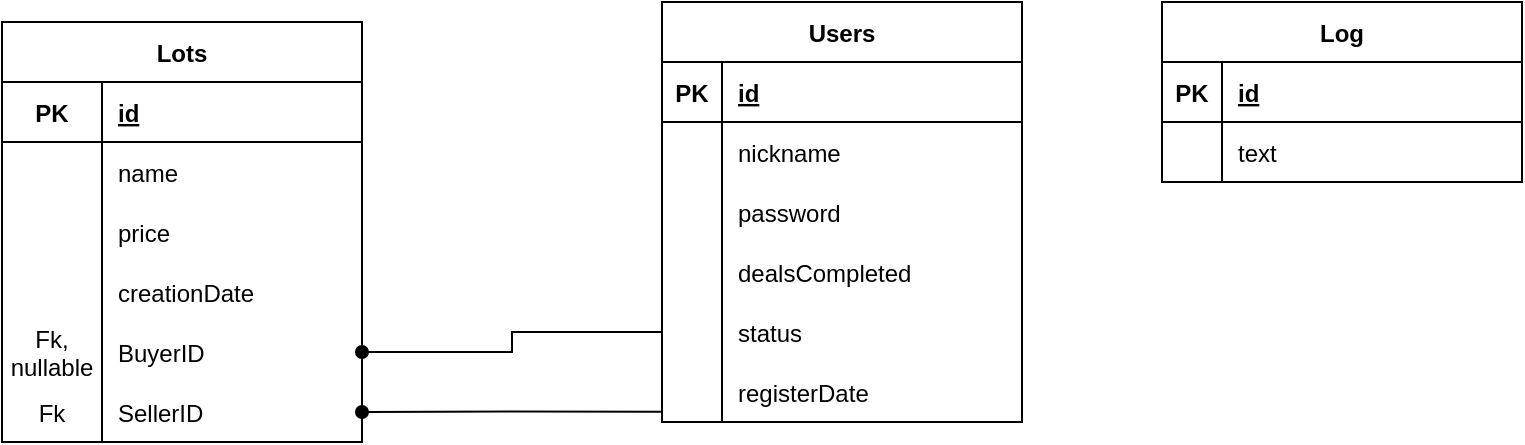 <mxfile version="20.2.5" type="device"><diagram id="NPMRQ6rB8cUBZXsyFDln" name="Страница 1"><mxGraphModel dx="723" dy="386" grid="1" gridSize="10" guides="1" tooltips="1" connect="1" arrows="1" fold="1" page="1" pageScale="1" pageWidth="827" pageHeight="1169" math="0" shadow="0"><root><mxCell id="0"/><mxCell id="1" parent="0"/><mxCell id="l2j0xiXtpt_AehdkAXW5-2" value="Users" style="shape=table;startSize=30;container=1;collapsible=1;childLayout=tableLayout;fixedRows=1;rowLines=0;fontStyle=1;align=center;resizeLast=1;" vertex="1" parent="1"><mxGeometry x="490" y="20" width="180" height="210" as="geometry"/></mxCell><mxCell id="l2j0xiXtpt_AehdkAXW5-3" value="" style="shape=tableRow;horizontal=0;startSize=0;swimlaneHead=0;swimlaneBody=0;fillColor=none;collapsible=0;dropTarget=0;points=[[0,0.5],[1,0.5]];portConstraint=eastwest;top=0;left=0;right=0;bottom=1;" vertex="1" parent="l2j0xiXtpt_AehdkAXW5-2"><mxGeometry y="30" width="180" height="30" as="geometry"/></mxCell><mxCell id="l2j0xiXtpt_AehdkAXW5-4" value="PK" style="shape=partialRectangle;connectable=0;fillColor=none;top=0;left=0;bottom=0;right=0;fontStyle=1;overflow=hidden;" vertex="1" parent="l2j0xiXtpt_AehdkAXW5-3"><mxGeometry width="30" height="30" as="geometry"><mxRectangle width="30" height="30" as="alternateBounds"/></mxGeometry></mxCell><mxCell id="l2j0xiXtpt_AehdkAXW5-5" value="id" style="shape=partialRectangle;connectable=0;fillColor=none;top=0;left=0;bottom=0;right=0;align=left;spacingLeft=6;fontStyle=5;overflow=hidden;" vertex="1" parent="l2j0xiXtpt_AehdkAXW5-3"><mxGeometry x="30" width="150" height="30" as="geometry"><mxRectangle width="150" height="30" as="alternateBounds"/></mxGeometry></mxCell><mxCell id="l2j0xiXtpt_AehdkAXW5-6" value="" style="shape=tableRow;horizontal=0;startSize=0;swimlaneHead=0;swimlaneBody=0;fillColor=none;collapsible=0;dropTarget=0;points=[[0,0.5],[1,0.5]];portConstraint=eastwest;top=0;left=0;right=0;bottom=0;" vertex="1" parent="l2j0xiXtpt_AehdkAXW5-2"><mxGeometry y="60" width="180" height="30" as="geometry"/></mxCell><mxCell id="l2j0xiXtpt_AehdkAXW5-7" value="" style="shape=partialRectangle;connectable=0;fillColor=none;top=0;left=0;bottom=0;right=0;editable=1;overflow=hidden;" vertex="1" parent="l2j0xiXtpt_AehdkAXW5-6"><mxGeometry width="30" height="30" as="geometry"><mxRectangle width="30" height="30" as="alternateBounds"/></mxGeometry></mxCell><mxCell id="l2j0xiXtpt_AehdkAXW5-8" value="nickname" style="shape=partialRectangle;connectable=0;fillColor=none;top=0;left=0;bottom=0;right=0;align=left;spacingLeft=6;overflow=hidden;" vertex="1" parent="l2j0xiXtpt_AehdkAXW5-6"><mxGeometry x="30" width="150" height="30" as="geometry"><mxRectangle width="150" height="30" as="alternateBounds"/></mxGeometry></mxCell><mxCell id="l2j0xiXtpt_AehdkAXW5-9" value="" style="shape=tableRow;horizontal=0;startSize=0;swimlaneHead=0;swimlaneBody=0;fillColor=none;collapsible=0;dropTarget=0;points=[[0,0.5],[1,0.5]];portConstraint=eastwest;top=0;left=0;right=0;bottom=0;" vertex="1" parent="l2j0xiXtpt_AehdkAXW5-2"><mxGeometry y="90" width="180" height="30" as="geometry"/></mxCell><mxCell id="l2j0xiXtpt_AehdkAXW5-10" value="" style="shape=partialRectangle;connectable=0;fillColor=none;top=0;left=0;bottom=0;right=0;editable=1;overflow=hidden;" vertex="1" parent="l2j0xiXtpt_AehdkAXW5-9"><mxGeometry width="30" height="30" as="geometry"><mxRectangle width="30" height="30" as="alternateBounds"/></mxGeometry></mxCell><mxCell id="l2j0xiXtpt_AehdkAXW5-11" value="password" style="shape=partialRectangle;connectable=0;fillColor=none;top=0;left=0;bottom=0;right=0;align=left;spacingLeft=6;overflow=hidden;" vertex="1" parent="l2j0xiXtpt_AehdkAXW5-9"><mxGeometry x="30" width="150" height="30" as="geometry"><mxRectangle width="150" height="30" as="alternateBounds"/></mxGeometry></mxCell><mxCell id="l2j0xiXtpt_AehdkAXW5-12" value="" style="shape=tableRow;horizontal=0;startSize=0;swimlaneHead=0;swimlaneBody=0;fillColor=none;collapsible=0;dropTarget=0;points=[[0,0.5],[1,0.5]];portConstraint=eastwest;top=0;left=0;right=0;bottom=0;" vertex="1" parent="l2j0xiXtpt_AehdkAXW5-2"><mxGeometry y="120" width="180" height="30" as="geometry"/></mxCell><mxCell id="l2j0xiXtpt_AehdkAXW5-13" value="" style="shape=partialRectangle;connectable=0;fillColor=none;top=0;left=0;bottom=0;right=0;editable=1;overflow=hidden;" vertex="1" parent="l2j0xiXtpt_AehdkAXW5-12"><mxGeometry width="30" height="30" as="geometry"><mxRectangle width="30" height="30" as="alternateBounds"/></mxGeometry></mxCell><mxCell id="l2j0xiXtpt_AehdkAXW5-14" value="dealsCompleted" style="shape=partialRectangle;connectable=0;fillColor=none;top=0;left=0;bottom=0;right=0;align=left;spacingLeft=6;overflow=hidden;" vertex="1" parent="l2j0xiXtpt_AehdkAXW5-12"><mxGeometry x="30" width="150" height="30" as="geometry"><mxRectangle width="150" height="30" as="alternateBounds"/></mxGeometry></mxCell><mxCell id="l2j0xiXtpt_AehdkAXW5-15" style="shape=tableRow;horizontal=0;startSize=0;swimlaneHead=0;swimlaneBody=0;fillColor=none;collapsible=0;dropTarget=0;points=[[0,0.5],[1,0.5]];portConstraint=eastwest;top=0;left=0;right=0;bottom=0;" vertex="1" parent="l2j0xiXtpt_AehdkAXW5-2"><mxGeometry y="150" width="180" height="30" as="geometry"/></mxCell><mxCell id="l2j0xiXtpt_AehdkAXW5-16" style="shape=partialRectangle;connectable=0;fillColor=none;top=0;left=0;bottom=0;right=0;editable=1;overflow=hidden;" vertex="1" parent="l2j0xiXtpt_AehdkAXW5-15"><mxGeometry width="30" height="30" as="geometry"><mxRectangle width="30" height="30" as="alternateBounds"/></mxGeometry></mxCell><mxCell id="l2j0xiXtpt_AehdkAXW5-17" value="status" style="shape=partialRectangle;connectable=0;fillColor=none;top=0;left=0;bottom=0;right=0;align=left;spacingLeft=6;overflow=hidden;" vertex="1" parent="l2j0xiXtpt_AehdkAXW5-15"><mxGeometry x="30" width="150" height="30" as="geometry"><mxRectangle width="150" height="30" as="alternateBounds"/></mxGeometry></mxCell><mxCell id="l2j0xiXtpt_AehdkAXW5-18" style="shape=tableRow;horizontal=0;startSize=0;swimlaneHead=0;swimlaneBody=0;fillColor=none;collapsible=0;dropTarget=0;points=[[0,0.5],[1,0.5]];portConstraint=eastwest;top=0;left=0;right=0;bottom=0;" vertex="1" parent="l2j0xiXtpt_AehdkAXW5-2"><mxGeometry y="180" width="180" height="30" as="geometry"/></mxCell><mxCell id="l2j0xiXtpt_AehdkAXW5-19" style="shape=partialRectangle;connectable=0;fillColor=none;top=0;left=0;bottom=0;right=0;editable=1;overflow=hidden;" vertex="1" parent="l2j0xiXtpt_AehdkAXW5-18"><mxGeometry width="30" height="30" as="geometry"><mxRectangle width="30" height="30" as="alternateBounds"/></mxGeometry></mxCell><mxCell id="l2j0xiXtpt_AehdkAXW5-20" value="registerDate" style="shape=partialRectangle;connectable=0;fillColor=none;top=0;left=0;bottom=0;right=0;align=left;spacingLeft=6;overflow=hidden;" vertex="1" parent="l2j0xiXtpt_AehdkAXW5-18"><mxGeometry x="30" width="150" height="30" as="geometry"><mxRectangle width="150" height="30" as="alternateBounds"/></mxGeometry></mxCell><mxCell id="l2j0xiXtpt_AehdkAXW5-21" value="Lots" style="shape=table;startSize=30;container=1;collapsible=1;childLayout=tableLayout;fixedRows=1;rowLines=0;fontStyle=1;align=center;resizeLast=1;" vertex="1" parent="1"><mxGeometry x="160" y="30" width="180" height="210.0" as="geometry"/></mxCell><mxCell id="l2j0xiXtpt_AehdkAXW5-22" value="" style="shape=tableRow;horizontal=0;startSize=0;swimlaneHead=0;swimlaneBody=0;fillColor=none;collapsible=0;dropTarget=0;points=[[0,0.5],[1,0.5]];portConstraint=eastwest;top=0;left=0;right=0;bottom=1;" vertex="1" parent="l2j0xiXtpt_AehdkAXW5-21"><mxGeometry y="30" width="180" height="30" as="geometry"/></mxCell><mxCell id="l2j0xiXtpt_AehdkAXW5-23" value="PK" style="shape=partialRectangle;connectable=0;fillColor=none;top=0;left=0;bottom=0;right=0;fontStyle=1;overflow=hidden;" vertex="1" parent="l2j0xiXtpt_AehdkAXW5-22"><mxGeometry width="50" height="30" as="geometry"><mxRectangle width="50" height="30" as="alternateBounds"/></mxGeometry></mxCell><mxCell id="l2j0xiXtpt_AehdkAXW5-24" value="id" style="shape=partialRectangle;connectable=0;fillColor=none;top=0;left=0;bottom=0;right=0;align=left;spacingLeft=6;fontStyle=5;overflow=hidden;" vertex="1" parent="l2j0xiXtpt_AehdkAXW5-22"><mxGeometry x="50" width="130" height="30" as="geometry"><mxRectangle width="130" height="30" as="alternateBounds"/></mxGeometry></mxCell><mxCell id="l2j0xiXtpt_AehdkAXW5-25" value="" style="shape=tableRow;horizontal=0;startSize=0;swimlaneHead=0;swimlaneBody=0;fillColor=none;collapsible=0;dropTarget=0;points=[[0,0.5],[1,0.5]];portConstraint=eastwest;top=0;left=0;right=0;bottom=0;" vertex="1" parent="l2j0xiXtpt_AehdkAXW5-21"><mxGeometry y="60" width="180" height="30" as="geometry"/></mxCell><mxCell id="l2j0xiXtpt_AehdkAXW5-26" value="" style="shape=partialRectangle;connectable=0;fillColor=none;top=0;left=0;bottom=0;right=0;editable=1;overflow=hidden;" vertex="1" parent="l2j0xiXtpt_AehdkAXW5-25"><mxGeometry width="50" height="30" as="geometry"><mxRectangle width="50" height="30" as="alternateBounds"/></mxGeometry></mxCell><mxCell id="l2j0xiXtpt_AehdkAXW5-27" value="name" style="shape=partialRectangle;connectable=0;fillColor=none;top=0;left=0;bottom=0;right=0;align=left;spacingLeft=6;overflow=hidden;" vertex="1" parent="l2j0xiXtpt_AehdkAXW5-25"><mxGeometry x="50" width="130" height="30" as="geometry"><mxRectangle width="130" height="30" as="alternateBounds"/></mxGeometry></mxCell><mxCell id="l2j0xiXtpt_AehdkAXW5-43" style="shape=tableRow;horizontal=0;startSize=0;swimlaneHead=0;swimlaneBody=0;fillColor=none;collapsible=0;dropTarget=0;points=[[0,0.5],[1,0.5]];portConstraint=eastwest;top=0;left=0;right=0;bottom=0;" vertex="1" parent="l2j0xiXtpt_AehdkAXW5-21"><mxGeometry y="90" width="180" height="30" as="geometry"/></mxCell><mxCell id="l2j0xiXtpt_AehdkAXW5-44" style="shape=partialRectangle;connectable=0;fillColor=none;top=0;left=0;bottom=0;right=0;editable=1;overflow=hidden;" vertex="1" parent="l2j0xiXtpt_AehdkAXW5-43"><mxGeometry width="50" height="30" as="geometry"><mxRectangle width="50" height="30" as="alternateBounds"/></mxGeometry></mxCell><mxCell id="l2j0xiXtpt_AehdkAXW5-45" value="price" style="shape=partialRectangle;connectable=0;fillColor=none;top=0;left=0;bottom=0;right=0;align=left;spacingLeft=6;overflow=hidden;" vertex="1" parent="l2j0xiXtpt_AehdkAXW5-43"><mxGeometry x="50" width="130" height="30" as="geometry"><mxRectangle width="130" height="30" as="alternateBounds"/></mxGeometry></mxCell><mxCell id="l2j0xiXtpt_AehdkAXW5-31" value="" style="shape=tableRow;horizontal=0;startSize=0;swimlaneHead=0;swimlaneBody=0;fillColor=none;collapsible=0;dropTarget=0;points=[[0,0.5],[1,0.5]];portConstraint=eastwest;top=0;left=0;right=0;bottom=0;" vertex="1" parent="l2j0xiXtpt_AehdkAXW5-21"><mxGeometry y="120" width="180" height="30" as="geometry"/></mxCell><mxCell id="l2j0xiXtpt_AehdkAXW5-32" value="" style="shape=partialRectangle;connectable=0;fillColor=none;top=0;left=0;bottom=0;right=0;editable=1;overflow=hidden;" vertex="1" parent="l2j0xiXtpt_AehdkAXW5-31"><mxGeometry width="50" height="30" as="geometry"><mxRectangle width="50" height="30" as="alternateBounds"/></mxGeometry></mxCell><mxCell id="l2j0xiXtpt_AehdkAXW5-33" value="creationDate" style="shape=partialRectangle;connectable=0;fillColor=none;top=0;left=0;bottom=0;right=0;align=left;spacingLeft=6;overflow=hidden;" vertex="1" parent="l2j0xiXtpt_AehdkAXW5-31"><mxGeometry x="50" width="130" height="30" as="geometry"><mxRectangle width="130" height="30" as="alternateBounds"/></mxGeometry></mxCell><mxCell id="l2j0xiXtpt_AehdkAXW5-34" style="shape=tableRow;horizontal=0;startSize=0;swimlaneHead=0;swimlaneBody=0;fillColor=none;collapsible=0;dropTarget=0;points=[[0,0.5],[1,0.5]];portConstraint=eastwest;top=0;left=0;right=0;bottom=0;" vertex="1" parent="l2j0xiXtpt_AehdkAXW5-21"><mxGeometry y="150" width="180" height="30" as="geometry"/></mxCell><mxCell id="l2j0xiXtpt_AehdkAXW5-35" value="Fk, &#10;nullable" style="shape=partialRectangle;connectable=0;fillColor=none;top=0;left=0;bottom=0;right=0;editable=1;overflow=hidden;" vertex="1" parent="l2j0xiXtpt_AehdkAXW5-34"><mxGeometry width="50" height="30" as="geometry"><mxRectangle width="50" height="30" as="alternateBounds"/></mxGeometry></mxCell><mxCell id="l2j0xiXtpt_AehdkAXW5-36" value="BuyerID" style="shape=partialRectangle;connectable=0;fillColor=none;top=0;left=0;bottom=0;right=0;align=left;spacingLeft=6;overflow=hidden;" vertex="1" parent="l2j0xiXtpt_AehdkAXW5-34"><mxGeometry x="50" width="130" height="30" as="geometry"><mxRectangle width="130" height="30" as="alternateBounds"/></mxGeometry></mxCell><mxCell id="l2j0xiXtpt_AehdkAXW5-37" style="shape=tableRow;horizontal=0;startSize=0;swimlaneHead=0;swimlaneBody=0;fillColor=none;collapsible=0;dropTarget=0;points=[[0,0.5],[1,0.5]];portConstraint=eastwest;top=0;left=0;right=0;bottom=0;" vertex="1" parent="l2j0xiXtpt_AehdkAXW5-21"><mxGeometry y="180" width="180" height="30" as="geometry"/></mxCell><mxCell id="l2j0xiXtpt_AehdkAXW5-38" value="Fk" style="shape=partialRectangle;connectable=0;fillColor=none;top=0;left=0;bottom=0;right=0;editable=1;overflow=hidden;" vertex="1" parent="l2j0xiXtpt_AehdkAXW5-37"><mxGeometry width="50" height="30" as="geometry"><mxRectangle width="50" height="30" as="alternateBounds"/></mxGeometry></mxCell><mxCell id="l2j0xiXtpt_AehdkAXW5-39" value="SellerID" style="shape=partialRectangle;connectable=0;fillColor=none;top=0;left=0;bottom=0;right=0;align=left;spacingLeft=6;overflow=hidden;" vertex="1" parent="l2j0xiXtpt_AehdkAXW5-37"><mxGeometry x="50" width="130" height="30" as="geometry"><mxRectangle width="130" height="30" as="alternateBounds"/></mxGeometry></mxCell><mxCell id="l2j0xiXtpt_AehdkAXW5-41" style="edgeStyle=orthogonalEdgeStyle;rounded=0;orthogonalLoop=1;jettySize=auto;html=1;exitX=-0.003;exitY=0.828;exitDx=0;exitDy=0;entryX=1;entryY=0.5;entryDx=0;entryDy=0;exitPerimeter=0;endArrow=oval;endFill=1;" edge="1" parent="1" source="l2j0xiXtpt_AehdkAXW5-18" target="l2j0xiXtpt_AehdkAXW5-37"><mxGeometry relative="1" as="geometry"/></mxCell><mxCell id="l2j0xiXtpt_AehdkAXW5-42" style="edgeStyle=orthogonalEdgeStyle;rounded=0;orthogonalLoop=1;jettySize=auto;html=1;exitX=0;exitY=0.5;exitDx=0;exitDy=0;entryX=1;entryY=0.5;entryDx=0;entryDy=0;endArrow=oval;endFill=1;" edge="1" parent="1" source="l2j0xiXtpt_AehdkAXW5-15" target="l2j0xiXtpt_AehdkAXW5-34"><mxGeometry relative="1" as="geometry"/></mxCell><mxCell id="l2j0xiXtpt_AehdkAXW5-46" value="Log" style="shape=table;startSize=30;container=1;collapsible=1;childLayout=tableLayout;fixedRows=1;rowLines=0;fontStyle=1;align=center;resizeLast=1;" vertex="1" parent="1"><mxGeometry x="740" y="20" width="180" height="90" as="geometry"/></mxCell><mxCell id="l2j0xiXtpt_AehdkAXW5-47" value="" style="shape=tableRow;horizontal=0;startSize=0;swimlaneHead=0;swimlaneBody=0;fillColor=none;collapsible=0;dropTarget=0;points=[[0,0.5],[1,0.5]];portConstraint=eastwest;top=0;left=0;right=0;bottom=1;" vertex="1" parent="l2j0xiXtpt_AehdkAXW5-46"><mxGeometry y="30" width="180" height="30" as="geometry"/></mxCell><mxCell id="l2j0xiXtpt_AehdkAXW5-48" value="PK" style="shape=partialRectangle;connectable=0;fillColor=none;top=0;left=0;bottom=0;right=0;fontStyle=1;overflow=hidden;" vertex="1" parent="l2j0xiXtpt_AehdkAXW5-47"><mxGeometry width="30" height="30" as="geometry"><mxRectangle width="30" height="30" as="alternateBounds"/></mxGeometry></mxCell><mxCell id="l2j0xiXtpt_AehdkAXW5-49" value="id" style="shape=partialRectangle;connectable=0;fillColor=none;top=0;left=0;bottom=0;right=0;align=left;spacingLeft=6;fontStyle=5;overflow=hidden;" vertex="1" parent="l2j0xiXtpt_AehdkAXW5-47"><mxGeometry x="30" width="150" height="30" as="geometry"><mxRectangle width="150" height="30" as="alternateBounds"/></mxGeometry></mxCell><mxCell id="l2j0xiXtpt_AehdkAXW5-50" value="" style="shape=tableRow;horizontal=0;startSize=0;swimlaneHead=0;swimlaneBody=0;fillColor=none;collapsible=0;dropTarget=0;points=[[0,0.5],[1,0.5]];portConstraint=eastwest;top=0;left=0;right=0;bottom=0;" vertex="1" parent="l2j0xiXtpt_AehdkAXW5-46"><mxGeometry y="60" width="180" height="30" as="geometry"/></mxCell><mxCell id="l2j0xiXtpt_AehdkAXW5-51" value="" style="shape=partialRectangle;connectable=0;fillColor=none;top=0;left=0;bottom=0;right=0;editable=1;overflow=hidden;" vertex="1" parent="l2j0xiXtpt_AehdkAXW5-50"><mxGeometry width="30" height="30" as="geometry"><mxRectangle width="30" height="30" as="alternateBounds"/></mxGeometry></mxCell><mxCell id="l2j0xiXtpt_AehdkAXW5-52" value="text" style="shape=partialRectangle;connectable=0;fillColor=none;top=0;left=0;bottom=0;right=0;align=left;spacingLeft=6;overflow=hidden;" vertex="1" parent="l2j0xiXtpt_AehdkAXW5-50"><mxGeometry x="30" width="150" height="30" as="geometry"><mxRectangle width="150" height="30" as="alternateBounds"/></mxGeometry></mxCell></root></mxGraphModel></diagram></mxfile>
